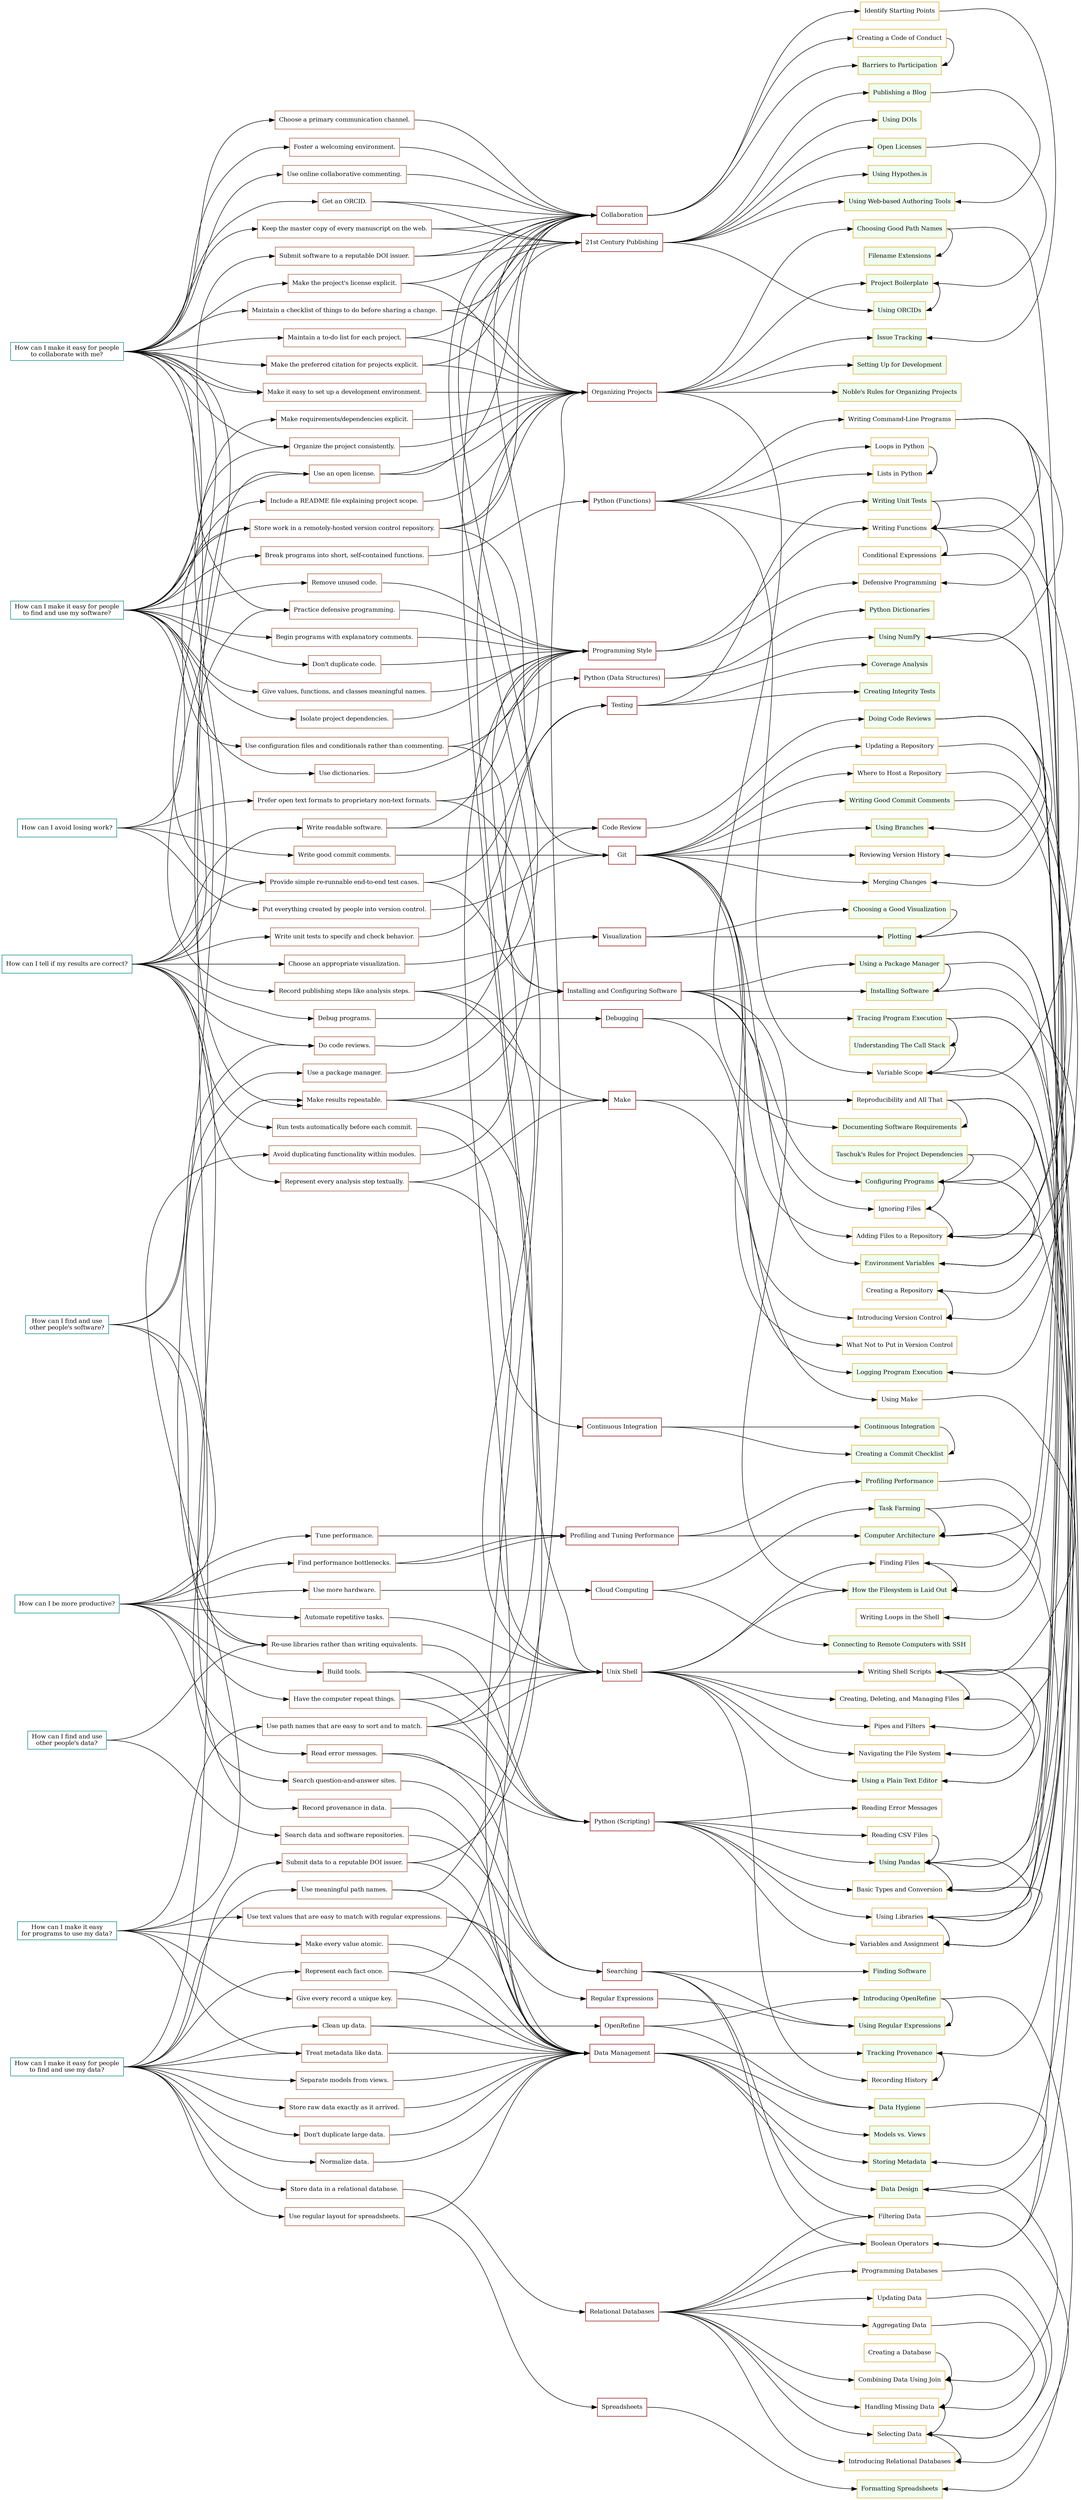 digraph scb {

	// ----------------------------------------
	// Overall graph properties.
	// ----------------------------------------
	rankdir = "LR";
	ranksep = "3 equally";
	node [shape="box", fontsize=12];

	// ----------------------------------------
	// Questions.
	// ----------------------------------------

	subgraph questions {
		node [color="teal"];
		rank = "same";
		q_avoid_losing_work [label="How can I avoid losing work?"];
		q_find_use_others_data [label="How can I find and use\nother people's data?"];
		q_find_use_others_software [label="How can I find and use\nother people's software?"];
		q_improve_productivity [label="How can I be more productive?"];
		q_make_collaboration_easy [label="How can I make it easy for people\nto collaborate with me?"];
		q_make_data_findable_usable [label="How can I make it easy for people\nto find and use my data?"];
		q_make_data_usable_by_programs [label="How can I make it easy\nfor programs to use my data?"];
		q_make_software_findable_usable [label="How can I make it easy for people\nto find and use my software?"];
		q_results_correct [label="How can I tell if my results are correct?"];
	}

	// ----------------------------------------
	// Answers.
	// ----------------------------------------

	subgraph answers {
		node [color="sienna"];
		rank = "same";
		a_add_human_work_to_repo [label="Put everything created by people into version control."];
		a_atomic_values [label="Make every value atomic."];
		a_automate_tasks [label="Automate repetitive tasks."];
		a_avoid_duplication [label="Avoid duplicating functionality within modules."];
		a_build_and_smoke_tests [label="Provide simple re-runnable end-to-end test cases."];
		a_build_tools [label="Build tools."];
		a_choose_primary_communication_channel [label="Choose a primary communication channel."];
		a_choose_visualization [label="Choose an appropriate visualization."];
		a_clean_up_data [label="Clean up data."];
		a_code_reviews [label="Do code reviews."];
		a_commit_checklist [label="Maintain a checklist of things to do before sharing a change."];
		a_consistent_project_organization [label="Organize the project consistently."];
		a_data_doi [label="Submit data to a reputable DOI issuer."];
		a_debugging [label="Debug programs."];
		a_defensive_programming [label="Practice defensive programming."];
		a_document_function [label="Begin programs with explanatory comments."];
		a_dont_duplicate_code [label="Don't duplicate code."];
		a_dont_duplicate_large_data [label="Don't duplicate large data."];
		a_explicit_requirements [label="Make requirements/dependencies explicit."];
		a_foster_welcoming_environment [label="Foster a welcoming environment."];
		a_get_orcid [label="Get an ORCID."];
		a_give_code_meaningful_names [label="Give values, functions, and classes meaningful names."];
		a_good_commit_comments [label="Write good commit comments."];
		a_have_computer_repeat_things [label="Have the computer repeat things."];
		a_include_readme [label="Include a README file explaining project scope."];
		a_isolate_dependencies [label="Isolate project dependencies."];
		a_keys_for_records [label="Give every record a unique key."];
		a_master_manuscript_online [label="Keep the master copy of every manuscript on the web."];
		a_meaningful_path_names [label="Use meaningful path names."];
		a_normalize_data [label="Normalize data."];
		a_open_text_formats [label="Prefer open text formats to proprietary non-text formats."];
		a_profile_performance [label="Find performance bottlenecks."];
		a_project_todo_list [label="Maintain a to-do list for each project."];
		a_read_error_messages [label="Read error messages."]
		a_record_analysis_steps_textually [label="Represent every analysis step textually."];
		a_record_data_provenance [label="Record provenance in data."];
		a_record_publishing_steps [label="Record publishing steps like analysis steps."];
		a_regular_spreadsheet_layout [label="Use regular layout for spreadsheets."];
		a_remove_unused_code [label="Remove unused code."];
		a_represent_each_fact_once [label="Represent each fact once."];
		a_results_repeatable [label="Make results repeatable."];
		a_reuse_libraries [label="Re-use libraries rather than writing equivalents."];
		a_run_precommit_checks [label="Run tests automatically before each commit."];
		a_search_answer_sites [label="Search question-and-answer sites."];
		a_search_repositories [label="Search data and software repositories."];
		a_separate_models_from_views [label="Separate models from views."];
		a_set_up_development [label="Make it easy to set up a development environment."];
		a_software_doi [label="Submit software to a reputable DOI issuer."];
		a_sortable_matchable_path_names [label="Use path names that are easy to sort and to match."];
		a_specify_citation [label="Make the preferred citation for projects explicit."];
		a_specify_license [label="Make the project's license explicit."];
		a_store_raw_data [label="Store raw data exactly as it arrived."];
		a_store_work_remote_repo [label="Store work in a remotely-hosted version control repository."];
		a_treat_metadata_like_data [label="Treat metadata like data."];
		a_tune_performance [label="Tune performance."];
		a_use_collaborative_commenting [label="Use online collaborative commenting."];
		a_use_config_files [label="Use configuration files and conditionals rather than commenting."];
		a_use_dictionaries [label="Use dictionaries."];
		a_use_functions [label="Break programs into short, self-contained functions."];
		a_use_matchable_text [label="Use text values that are easy to match with regular expressions."];
		a_use_more_hardware [label="Use more hardware."];
		a_use_open_license [label="Use an open license."];
		a_use_package_manager [label="Use a package manager."];
		a_use_relational_database [label="Store data in a relational database."];
		a_write_readable_software [label="Write readable software."];
		a_write_unit_tests [label="Write unit tests to specify and check behavior."];
	}

	// ----------------------------------------
	// Modules.
	// ----------------------------------------

	subgraph modules {
		node [color="darkred"];
		rank = "same";
		m_cloud [label="Cloud Computing"];
		m_code_review [label="Code Review"];
		m_collaboration [label="Collaboration"];
		m_continuous_integration [label="Continuous Integration"];
		m_data_management [label="Data Management"];
		m_database [label="Relational Databases"];
		m_debugging [label="Debugging"];
		m_git [label="Git"];
		m_install_config [label="Installing and Configuring Software"];
		m_make [label="Make"];
		m_openrefine [label="OpenRefine"];
		m_performance [label="Profiling and Tuning Performance"];
		m_programming_style [label="Programming Style"];
		m_project_organization [label="Organizing Projects"];
		m_publishing [label="21st Century Publishing"];
		m_python_1 [label="Python (Scripting)"];
		m_python_2 [label="Python (Functions)"];
		m_python_3 [label="Python (Data Structures)"];
		m_regular_expressions [label="Regular Expressions"];
		m_search [label="Searching"];
		m_spreadsheets [label="Spreadsheets"];
		m_testing [label="Testing"];
		m_unix [label="Unix Shell"];
		m_visualization [label="Visualization"];
	}

	// ----------------------------------------
	// Topics.
	// ----------------------------------------

	subgraph topics {
		node [color="goldenrod"];
		rank = "same";
		t_add_to_repository [label="Adding Files to a Repository"];
		t_aggregating_data [label="Aggregating Data"];
		t_barriers_to_participation [label="Barriers to Participation", fillcolor="honeydew", style="filled"];
		t_blogging [label="Publishing a Blog", fillcolor="honeydew", style="filled"];
		t_boilerplate [label="Project Boilerplate", fillcolor="honeydew", style="filled"];
		t_boolean_operators [label="Boolean Operators"];
		t_call_stack [label="Understanding The Call Stack", fillcolor="honeydew", style="filled"];
		t_choosing_good_path_names [label="Choosing Good Path Names", fillcolor="honeydew", style="filled"];
		t_choosing_repository_host [label="Where to Host a Repository"];
		t_choosing_visualization [label="Choosing a Good Visualization", fillcolor="honeydew", style="filled"];
		t_code_of_conduct [label="Creating a Code of Conduct"];
		t_code_reviews [label="Doing Code Reviews", fillcolor="honeydew", style="filled"];
		t_commit_checklist [label="Creating a Commit Checklist", fillcolor="honeydew", style="filled"];
		t_computer_architecture [label="Computer Architecture", fillcolor="honeydew", style="filled"];
		t_continuous_integration [label="Continuous Integration", fillcolor="honeydew", style="filled"];
		t_coverage [label="Coverage Analysis", fillcolor="honeydew", style="filled"];
		t_creating_database [label="Creating a Database"];
		t_creating_integrity_tests [label="Creating Integrity Tests", fillcolor="honeydew", style="filled"];
		t_creating_repository [label="Creating a Repository"];
		t_data_design [label="Data Design", fillcolor="honeydew", style="filled"];
		t_data_hygiene [label="Data Hygiene", fillcolor="honeydew", style="filled"];
		t_data_types [label="Basic Types and Conversion"];
		t_defensive_programming [label="Defensive Programming"];
		t_documenting_requirements [label="Documenting Software Requirements", fillcolor="honeydew", style="filled"];
		t_environment_variables [label="Environment Variables", fillcolor="honeydew", style="filled"];
		t_filename_extensions [label="Filename Extensions", fillcolor="honeydew", style="filled"];
		t_filesystem_layout [label="How the Filesystem is Laid Out", fillcolor="honeydew", style="filled"];
		t_filtering_data [label="Filtering Data"];
		t_finding_files [label="Finding Files"];
		t_finding_software [label="Finding Software", fillcolor="honeydew", style="filled"];
		t_formatting_spreadsheets [label="Formatting Spreadsheets", fillcolor="honeydew", style="filled"];
		t_getting_doi [label="Using DOIs", fillcolor="honeydew", style="filled"];
		t_good_commit_comments [label="Writing Good Commit Comments", fillcolor="honeydew", style="filled"];
		t_handling_missing_data [label="Handling Missing Data"];
		t_identify_starting_points [label="Identify Starting Points"];
		t_ignoring_files [label="Ignoring Files"];
		t_installing_software [label="Installing Software", fillcolor="honeydew", style="filled"];
		t_introducing_openrefine [label="Introducing OpenRefine", fillcolor="honeydew", style="filled"];
		t_introducing_relational_databases [label="Introducing Relational Databases"];
		t_introducing_version_control [label="Introducing Version Control"];
		t_issue_tracking [label="Issue Tracking", fillcolor="honeydew", style="filled"];
		t_joining_data [label="Combining Data Using Join"];
		t_logging [label="Logging Program Execution", fillcolor="honeydew", style="filled"];
		t_managing_files [label="Creating, Deleting, and Managing Files"];
		t_merging_changes [label="Merging Changes"];
		t_metadata [label="Storing Metadata", fillcolor="honeydew", style="filled"];
		t_models_vs_views [label="Models vs. Views", fillcolor="honeydew", style="filled"];
		t_navigating_file_system [label="Navigating the File System"];
		t_nobles_rules [label="Noble's Rules for Organizing Projects", fillcolor="honeydew", style="filled"];
		t_open_license [label="Open Licenses", fillcolor="honeydew", style="filled"];
		t_pipes_filters [label="Pipes and Filters"];
		t_plotting [label="Plotting", fillcolor="honeydew", style="filled"];
		t_profiling [label="Profiling Performance", fillcolor="honeydew", style="filled"];
		t_program_configuration [label="Configuring Programs", fillcolor="honeydew", style="filled"];
		t_programming_databases [label="Programming Databases"];
		t_python_conditionals [label="Conditional Expressions"];
		t_python_dictionaries [label="Python Dictionaries", fillcolor="honeydew", style="filled"];
		t_python_lists [label="Lists in Python"];
		t_python_loops [label="Loops in Python"];
		t_read_csv [label="Reading CSV Files"];
		t_reading_error_messages [label="Reading Error Messages"];
		t_recording_history [label="Recording History"];
		t_reproducibility [label="Reproducibility and All That"];
		t_reviewing_version_history [label="Reviewing Version History"];
		t_selecting_data [label="Selecting Data"];
		t_setting_up_for_development [label="Setting Up for Development", fillcolor="honeydew", style="filled"];
		t_ssh [label="Connecting to Remote Computers with SSH", fillcolor="honeydew", style="filled"];
		t_taschuks_rules [label="Taschuk's Rules for Project Dependencies", fillcolor="honeydew", style="filled"];
		t_task_farming [label="Task Farming", fillcolor="honeydew", style="filled"];
		t_trace_execution [label="Tracing Program Execution", fillcolor="honeydew", style="filled"];
		t_tracking_provenance [label="Tracking Provenance", fillcolor="honeydew", style="filled"];
		t_update_data [label="Updating Data"];
		t_update_repository [label="Updating a Repository"];
		t_use_package_manager [label="Using a Package Manager", fillcolor="honeydew", style="filled"];
		t_using_branches [label="Using Branches", fillcolor="honeydew", style="filled"];
		t_using_editor [label="Using a Plain Text Editor", fillcolor="honeydew", style="filled"];
		t_using_hypothesis [label="Using Hypothes.is", fillcolor="honeydew", style="filled"];
		t_using_libraries [label="Using Libraries"];
		t_using_make [label="Using Make"];
		t_using_numpy [label="Using NumPy", fillcolor="honeydew", style="filled"];
		t_using_orcid [label="Using ORCIDs", fillcolor="honeydew", style="filled"];
		t_using_pandas [label="Using Pandas", fillcolor="honeydew", style="filled"];
		t_using_regular_expressions [label="Using Regular Expressions", fillcolor="honeydew", style="filled"];
		t_using_web_authoring [label="Using Web-based Authoring Tools", fillcolor="honeydew", style="filled"];
		t_variable_scope [label="Variable Scope"];
		t_variables_assignment [label="Variables and Assignment"];
		t_what_not_to_store [label="What Not to Put in Version Control"];
		t_python_functions [label="Writing Functions"];
		t_writing_programs [label="Writing Command-Line Programs"];
		t_writing_shell_loops [label="Writing Loops in the Shell"];
		t_writing_shell_scripts [label="Writing Shell Scripts"];
		t_writing_unit_tests [label="Writing Unit Tests", fillcolor="honeydew", style="filled"];
	}

	// ----------------------------------------
	// Questions to answers.
	// ----------------------------------------

	q_avoid_losing_work:e -> a_add_human_work_to_repo:w;
	q_avoid_losing_work:e -> a_good_commit_comments:w;
	q_avoid_losing_work:e -> a_open_text_formats:w;
	q_avoid_losing_work:e -> a_store_work_remote_repo:w;
	q_find_use_others_data:e -> a_reuse_libraries:w;
	q_find_use_others_data:e -> a_search_repositories:w;
	q_find_use_others_software:e -> a_code_reviews:w;
	q_find_use_others_software:e -> a_reuse_libraries:w;
	q_find_use_others_software:e -> a_search_answer_sites:w;
	q_find_use_others_software:e -> a_use_package_manager:w;
	q_improve_productivity:e -> a_automate_tasks:w;
	q_improve_productivity:e -> a_build_tools:w;
	q_improve_productivity:e -> a_have_computer_repeat_things:w;
	q_improve_productivity:e -> a_profile_performance:w;
	q_improve_productivity:e -> a_read_error_messages:w;
	q_improve_productivity:e -> a_results_repeatable:w;
	q_improve_productivity:e -> a_tune_performance:w;
	q_improve_productivity:e -> a_use_more_hardware:w;
	q_make_collaboration_easy:e -> a_build_and_smoke_tests:w;
	q_make_collaboration_easy:e -> a_choose_primary_communication_channel:w;
	q_make_collaboration_easy:e -> a_commit_checklist:w;
	q_make_collaboration_easy:e -> a_consistent_project_organization:w;
	q_make_collaboration_easy:e -> a_defensive_programming:w;
	q_make_collaboration_easy:e -> a_foster_welcoming_environment:w;
	q_make_collaboration_easy:e -> a_get_orcid:w;
	q_make_collaboration_easy:e -> a_master_manuscript_online:w;
	q_make_collaboration_easy:e -> a_project_todo_list:w;
	q_make_collaboration_easy:e -> a_record_publishing_steps:w;
	q_make_collaboration_easy:e -> a_results_repeatable;
	q_make_collaboration_easy:e -> a_set_up_development:w;
	q_make_collaboration_easy:e -> a_set_up_development:w;
	q_make_collaboration_easy:e -> a_specify_citation:w;
	q_make_collaboration_easy:e -> a_specify_license:w;
	q_make_collaboration_easy:e -> a_use_collaborative_commenting:w;
	q_make_data_findable_usable:e -> a_clean_up_data:w;
	q_make_data_findable_usable:e -> a_data_doi:w;
	q_make_data_findable_usable:e -> a_dont_duplicate_large_data:w;
	q_make_data_findable_usable:e -> a_meaningful_path_names:w;
	q_make_data_findable_usable:e -> a_normalize_data:w;
	q_make_data_findable_usable:e -> a_regular_spreadsheet_layout:w;
	q_make_data_findable_usable:e -> a_represent_each_fact_once:w;
	q_make_data_findable_usable:e -> a_separate_models_from_views:w;
	q_make_data_findable_usable:e -> a_store_raw_data:w;
	q_make_data_findable_usable:e -> a_treat_metadata_like_data:w;
	q_make_data_findable_usable:e -> a_use_open_license:w;
	q_make_data_findable_usable:e -> a_use_relational_database:w;
	q_make_data_usable_by_programs:e -> a_atomic_values:w;
	q_make_data_usable_by_programs:e -> a_avoid_duplication:w;
	q_make_data_usable_by_programs:e -> a_keys_for_records:w;
	q_make_data_usable_by_programs:e -> a_sortable_matchable_path_names:w;
	q_make_data_usable_by_programs:e -> a_treat_metadata_like_data:w;
	q_make_data_usable_by_programs:e -> a_use_matchable_text:w;
	q_make_software_findable_usable:e -> a_document_function:w;
	q_make_software_findable_usable:e -> a_dont_duplicate_code:w;
	q_make_software_findable_usable:e -> a_explicit_requirements:w;
	q_make_software_findable_usable:e -> a_give_code_meaningful_names:w;
	q_make_software_findable_usable:e -> a_include_readme:w;
	q_make_software_findable_usable:e -> a_isolate_dependencies:w;
	q_make_software_findable_usable:e -> a_remove_unused_code:w;
	q_make_software_findable_usable:e -> a_reuse_libraries:w;
	q_make_software_findable_usable:e -> a_software_doi:w;
	q_make_software_findable_usable:e -> a_store_work_remote_repo:w;
	q_make_software_findable_usable:e -> a_use_config_files:w;
	q_make_software_findable_usable:e -> a_use_dictionaries:w;
	q_make_software_findable_usable:e -> a_use_functions:w;
	q_make_software_findable_usable:e -> a_use_open_license:w;
	q_results_correct:e -> a_build_and_smoke_tests:w;
	q_results_correct:e -> a_choose_visualization:w;
	q_results_correct:e -> a_code_reviews:w;
	q_results_correct:e -> a_consistent_project_organization:w;
	q_results_correct:e -> a_debugging:w;
	q_results_correct:e -> a_defensive_programming:w;
	q_results_correct:e -> a_record_analysis_steps_textually:w;
	q_results_correct:e -> a_record_data_provenance:w;
	q_results_correct:e -> a_run_precommit_checks:w;
	q_results_correct:e -> a_write_readable_software:w;
	q_results_correct:e -> a_write_unit_tests:w;

	// ----------------------------------------
	// Answers to modules.
	// ----------------------------------------

	a_add_human_work_to_repo:e -> m_git:w;
	a_atomic_values:e -> m_data_management:w;
	a_automate_tasks:e -> m_unix:w;
	a_avoid_duplication:e -> m_programming_style:w;
	a_build_and_smoke_tests:e -> m_install_config:w;
	a_build_and_smoke_tests:e -> m_testing:w;
	a_build_tools:e -> m_python_1:w;
	a_build_tools:e -> m_unix:w;
	a_choose_primary_communication_channel:e -> m_collaboration:w;
	a_choose_visualization:e -> m_visualization:w;
	a_clean_up_data:e -> m_data_management:w;
	a_clean_up_data:e -> m_openrefine:w;
	a_code_reviews:e -> m_code_review:w;
	a_commit_checklist:e -> m_collaboration:w;
	a_commit_checklist:e -> m_project_organization:w;
	a_consistent_project_organization:e -> m_project_organization:w;
	a_data_doi:e -> m_collaboration:w;
	a_data_doi:e -> m_data_management:w;
	a_debugging:e -> m_debugging:w;
	a_defensive_programming:e -> m_programming_style:w;
	a_document_function:e -> m_programming_style:w;
	a_dont_duplicate_code:e -> m_programming_style:w;
	a_dont_duplicate_large_data:e -> m_data_management:w;
	a_explicit_requirements:e -> m_project_organization:w;
	a_foster_welcoming_environment:e -> m_collaboration:w;
	a_get_orcid:e -> m_collaboration:w;
	a_get_orcid:e -> m_publishing:w;
	a_give_code_meaningful_names:e -> m_programming_style:w;
	a_good_commit_comments:e -> m_git:w;
	a_have_computer_repeat_things:e -> m_python_1:w;
	a_have_computer_repeat_things:e -> m_unix:w;
	a_include_readme:e -> m_project_organization:w;
	a_isolate_dependencies:e -> m_programming_style:w;
	a_keys_for_records:e -> m_data_management:w;
	a_master_manuscript_online:e -> m_collaboration:w;
	a_master_manuscript_online:e -> m_publishing:w;
	a_meaningful_path_names:e -> m_data_management:w;
	a_meaningful_path_names:e -> m_project_organization:w;
	a_normalize_data:e -> m_data_management:w;
	a_open_text_formats:e -> m_collaboration:w;
	a_open_text_formats:e -> m_data_management:w;
	a_profile_performance:e -> m_performance:w;
	a_profile_performance:e -> m_performance:w;
	a_project_todo_list:e -> m_collaboration:w;
	a_project_todo_list:e -> m_project_organization:w;
	a_read_error_messages:e -> m_python_1:w;
	a_read_error_messages:e -> m_search:w;
	a_record_analysis_steps_textually:e -> m_make:w;
	a_record_analysis_steps_textually:e -> m_unix:w;
	a_record_data_provenance:e -> m_data_management:w;
	a_record_publishing_steps:e -> m_make:w;
	a_record_publishing_steps:e -> m_publishing:w;
	a_record_publishing_steps:e -> m_unix:w;
	a_regular_spreadsheet_layout:e -> m_data_management:w;
	a_regular_spreadsheet_layout:e -> m_spreadsheets:w;
	a_remove_unused_code:e -> m_programming_style:w;
	a_represent_each_fact_once:e -> m_data_management:w;
	a_represent_each_fact_once:e -> m_programming_style:w;
	a_results_repeatable:e -> m_collaboration:w;
	a_results_repeatable:e -> m_make:w;
	a_results_repeatable:e -> m_unix:w;
	a_reuse_libraries:e -> m_python_1:w;
	a_run_precommit_checks:e -> m_continuous_integration:w;
	a_search_answer_sites:e -> m_search:w;
	a_search_repositories:e -> m_search:w;
	a_separate_models_from_views:e -> m_data_management:w;
	a_set_up_development:e -> m_project_organization:w;
	a_software_doi:e -> m_collaboration:w;
	a_software_doi:e -> m_publishing:w;
	a_sortable_matchable_path_names:e -> m_data_management:w;
	a_sortable_matchable_path_names:e -> m_project_organization:w;
	a_sortable_matchable_path_names:e -> m_unix:w;
	a_specify_citation:e -> m_project_organization:w;
	a_specify_citation:e -> m_publishing:w;
	a_specify_license:e -> m_collaboration:w;
	a_specify_license:e -> m_project_organization:w;
	a_store_raw_data:e -> m_data_management:w;
	a_store_work_remote_repo:e -> m_collaboration:w;
	a_store_work_remote_repo:e -> m_git:w;
	a_store_work_remote_repo:e -> m_project_organization:w;
	a_treat_metadata_like_data:e -> m_data_management:w;
	a_tune_performance:e -> m_performance:w;
	a_use_collaborative_commenting:e -> m_collaboration:w;
	a_use_config_files:e -> m_install_config:w;
	a_use_config_files:e -> m_programming_style:w;
	a_use_dictionaries:e -> m_python_3:w;
	a_use_functions:e -> m_python_2:w;
	a_use_matchable_text:e -> m_data_management:w;
	a_use_matchable_text:e -> m_regular_expressions:w;
	a_use_more_hardware:e -> m_cloud:w;
	a_use_open_license:e -> m_collaboration:w;
	a_use_open_license:e -> m_project_organization:w;
	a_use_package_manager:e -> m_install_config:w;
	a_use_relational_database:e -> m_database:w;
	a_write_readable_software:e -> m_code_review:w;
	a_write_readable_software:e -> m_programming_style:w;
	a_write_unit_tests:e -> m_testing:w;

	// ----------------------------------------
	// Modules to topics.
	// ----------------------------------------

	m_cloud:e -> t_ssh:w;
	m_cloud:e -> t_task_farming:w;
	m_code_review:e -> t_code_reviews:w;
	m_collaboration:e -> t_barriers_to_participation:w;
	m_collaboration:e -> t_code_of_conduct:w;
	m_collaboration:e -> t_identify_starting_points:w;
	m_continuous_integration:e -> t_commit_checklist:w;
	m_continuous_integration:e -> t_continuous_integration:w;
	m_data_management:e -> t_data_design:w;
	m_data_management:e -> t_data_hygiene:w;
	m_data_management:e -> t_metadata:w;
	m_data_management:e -> t_models_vs_views:w;
	m_data_management:e -> t_tracking_provenance:w;
	m_database:e -> t_aggregating_data:w;
	m_database:e -> t_boolean_operators:w;
	m_database:e -> t_filtering_data:w;
	m_database:e -> t_handling_missing_data:w;
	m_database:e -> t_introducing_relational_databases:w;
	m_database:e -> t_joining_data:w;
	m_database:e -> t_programming_databases:w;
	m_database:e -> t_selecting_data:w;
	m_database:e -> t_update_data:w;
	m_debugging:e -> t_logging:w;
	m_debugging:e -> t_trace_execution:w;
	m_git:e -> t_add_to_repository:w;
	m_git:e -> t_choosing_repository_host:w;
	m_git:e -> t_good_commit_comments:w;
	m_git:e -> t_ignoring_files:w;
	m_git:e -> t_introducing_version_control:w;
	m_git:e -> t_merging_changes:w;
	m_git:e -> t_reviewing_version_history:w;
	m_git:e -> t_update_repository:w;
	m_git:e -> t_using_branches:w;
	m_git:e -> t_what_not_to_store:w;
	m_install_config:e -> t_environment_variables:w;
	m_install_config:e -> t_filesystem_layout:w;
	m_install_config:e -> t_installing_software:w;
	m_install_config:e -> t_program_configuration:w;
	m_install_config:e -> t_use_package_manager:w;
	m_make:e -> t_reproducibility:w;
	m_make:e -> t_using_make:w;
	m_openrefine:e -> t_data_hygiene:w;
	m_openrefine:e -> t_introducing_openrefine:w;
	m_performance:e -> t_computer_architecture:w;
	m_performance:e -> t_profiling:w;
	m_programming_style:e -> t_defensive_programming:w;
	m_programming_style:e -> t_python_functions:w;
	m_project_organization:e -> t_boilerplate:w;
	m_project_organization:e -> t_choosing_good_path_names:w;
	m_project_organization:e -> t_documenting_requirements:w;
	m_project_organization:e -> t_issue_tracking:w;
	m_project_organization:e -> t_nobles_rules:w;
	m_project_organization:e -> t_setting_up_for_development:w;
	m_publishing:e -> t_blogging:w;
	m_publishing:e -> t_getting_doi:w;
	m_publishing:e -> t_open_license:w;
	m_publishing:e -> t_using_hypothesis:w;
	m_publishing:e -> t_using_orcid:w;
	m_publishing:e -> t_using_web_authoring:w;
	m_python_1:e -> t_data_types:w;
	m_python_1:e -> t_read_csv:w;
	m_python_1:e -> t_reading_error_messages:w;
	m_python_1:e -> t_using_libraries:w;
	m_python_1:e -> t_using_pandas:w;
	m_python_1:e -> t_variables_assignment:w;
	m_python_2:e -> t_python_lists:w;
	m_python_2:e -> t_python_loops:w;
	m_python_2:e -> t_variable_scope:w;
	m_python_2:e -> t_python_functions:w;
	m_python_2:e -> t_writing_programs:w;
	m_python_3:e -> t_python_dictionaries:w;
	m_python_3:e -> t_using_numpy:w;
	m_regular_expressions:e -> t_using_regular_expressions:w;
	m_search:e -> t_boolean_operators:w;
	m_search:e -> t_filtering_data:w;
	m_search:e -> t_finding_software:w;
	m_search:e -> t_using_regular_expressions:w;
	m_spreadsheets:e -> t_formatting_spreadsheets:w;
	m_testing:e -> t_coverage:w;
	m_testing:e -> t_creating_integrity_tests:w;
	m_testing:e -> t_writing_unit_tests:w;
	m_unix:e -> t_filesystem_layout:w;
	m_unix:e -> t_finding_files:w;
	m_unix:e -> t_managing_files:w;
	m_unix:e -> t_navigating_file_system:w;
	m_unix:e -> t_pipes_filters:w;
	m_unix:e -> t_recording_history:w;
	m_unix:e -> t_using_editor:w;
	m_unix:e -> t_writing_shell_scripts:w;
	m_visualization:e -> t_choosing_visualization:w;
	m_visualization:e -> t_plotting:w;

	// ----------------------------------------
	// Topic dependencies.
	// ----------------------------------------

	t_add_to_repository:e -> t_creating_repository:e;
	t_aggregating_data:e -> t_handling_missing_data:e;
	t_blogging:e -> t_using_web_authoring:e;
	t_boilerplate:e -> t_using_orcid:e;
	t_call_stack:e -> t_variable_scope:e;
	t_choosing_good_path_names:e -> t_filename_extensions:e;
	t_choosing_good_path_names:e -> t_finding_files:e;
	t_choosing_repository_host:e -> t_introducing_version_control:e;
	t_choosing_visualization:e -> t_plotting:e;
	t_code_of_conduct:e -> t_barriers_to_participation:e;
	t_code_reviews:e -> t_merging_changes:e;
	t_code_reviews:e -> t_reviewing_version_history:e;
	t_code_reviews:e -> t_using_branches:e;
	t_computer_architecture:e -> t_data_types:e;
	t_continuous_integration:e -> t_commit_checklist:e;
	t_creating_database:e -> t_joining_data:e;
	t_creating_repository:e -> t_introducing_version_control:e;
	t_data_design:e -> t_joining_data:e;
	t_data_hygiene:e -> t_data_design:e;
	t_data_types:e -> t_variables_assignment:e;
	t_filtering_data:e -> t_introducing_relational_databases:e;
	t_finding_files:e -> t_filesystem_layout:e;
	t_good_commit_comments:e -> t_add_to_repository:e;
	t_handling_missing_data:e -> t_selecting_data:e;
	t_identify_starting_points:e -> t_issue_tracking:e;
	t_ignoring_files:e -> t_add_to_repository:e;
	t_installing_software:e -> t_environment_variables:e;
	t_introducing_openrefine:e -> t_formatting_spreadsheets:e;
	t_introducing_openrefine:e -> t_using_regular_expressions:e;
	t_joining_data:e -> t_handling_missing_data:e;
	t_managing_files:e -> t_using_editor:e;
	t_open_license:e -> t_boilerplate:e;
	t_plotting:e -> t_using_libraries:e;
	t_plotting:e -> t_using_pandas:e;
	t_profiling:e -> t_computer_architecture:e;
	t_program_configuration:e -> t_boolean_operators:e;
	t_program_configuration:e -> t_environment_variables:e;
	t_program_configuration:e -> t_ignoring_files:e;
	t_programming_databases:e -> t_selecting_data:e;
	t_python_conditionals:e -> t_boolean_operators:e;
	t_python_loops:e -> t_python_lists:e;
	t_read_csv:e -> t_using_pandas:e;
	t_reproducibility:e -> t_documenting_requirements:e;
	t_reproducibility:e -> t_metadata:e;
	t_reproducibility:e -> t_program_configuration:e;
	t_reproducibility:e -> t_tracking_provenance:e;
	t_selecting_data:e -> t_introducing_relational_databases:e;
	t_taschuks_rules:e -> t_environment_variables:e;
	t_taschuks_rules:e -> t_program_configuration:e;
	t_task_farming:e -> t_computer_architecture:e;
	t_task_farming:e -> t_writing_shell_loops:e;
	t_trace_execution:e -> t_call_stack:e;
	t_trace_execution:e -> t_logging:e;
	t_trace_execution:e -> t_variables_assignment:e;
	t_tracking_provenance:e -> t_recording_history:e;
	t_update_data:e -> t_selecting_data:e;
	t_update_repository:e -> t_add_to_repository:e;
	t_use_package_manager:e -> t_filesystem_layout:e;
	t_use_package_manager:e -> t_installing_software:e;
	t_using_libraries:e -> t_variables_assignment:e;
	t_using_make:e -> t_writing_shell_scripts:e;
	t_using_numpy:e -> t_data_types:e;
	t_using_numpy:e -> t_using_libraries:e;
	t_using_pandas:e -> t_data_types:e;
	t_using_pandas:e -> t_using_libraries:e;
	t_variable_scope:e -> t_variables_assignment:e;
	t_python_functions:e -> t_python_conditionals:e;
	t_python_functions:e -> t_variable_scope:e;
	t_writing_programs:e -> t_using_libraries:e;
	t_writing_programs:e -> t_using_numpy:e;
	t_writing_programs:e -> t_using_pandas:e;
	t_writing_programs:e -> t_python_functions:e;
	t_writing_shell_scripts:e -> t_managing_files:e;
	t_writing_shell_scripts:e -> t_navigating_file_system:e;
	t_writing_shell_scripts:e -> t_pipes_filters:e;
	t_writing_shell_scripts:e -> t_using_editor:e;
	t_writing_unit_tests:e -> t_defensive_programming:e;
	t_writing_unit_tests:e -> t_python_functions:e;
}
